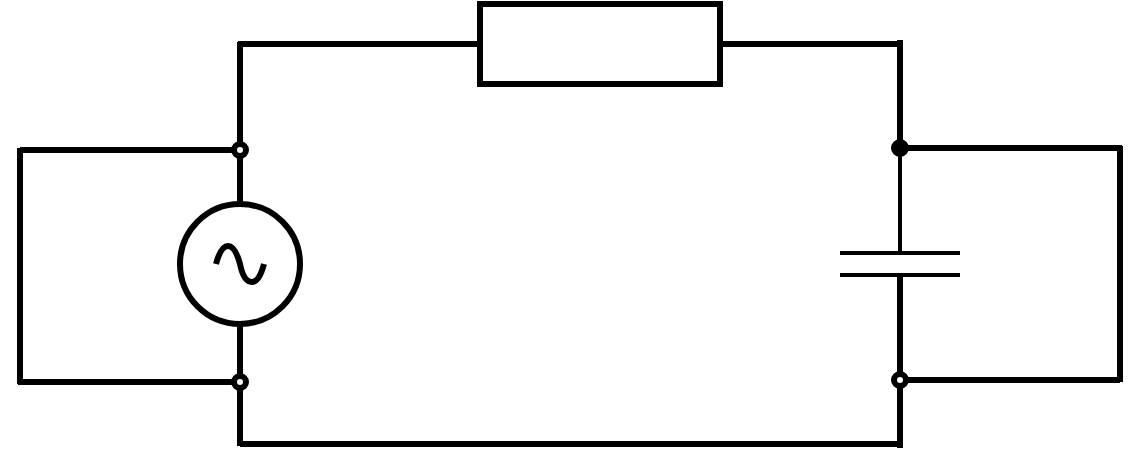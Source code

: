 <mxfile version="14.6.13" type="github">
  <diagram id="f1tBtcJ50UlOxQukmI69" name="Page-1">
    <mxGraphModel dx="946" dy="557" grid="1" gridSize="10" guides="1" tooltips="1" connect="1" arrows="1" fold="1" page="1" pageScale="1" pageWidth="827" pageHeight="1169" math="0" shadow="0">
      <root>
        <mxCell id="0" />
        <mxCell id="1" parent="0" />
        <mxCell id="UIJCsC1O3rKOgPvQXzIZ-5" style="edgeStyle=none;rounded=0;orthogonalLoop=1;jettySize=auto;html=1;endArrow=none;endFill=0;strokeWidth=3;" parent="1" edge="1">
          <mxGeometry relative="1" as="geometry">
            <mxPoint x="230" y="99" as="targetPoint" />
            <mxPoint x="230" y="151" as="sourcePoint" />
          </mxGeometry>
        </mxCell>
        <mxCell id="UIJCsC1O3rKOgPvQXzIZ-7" style="edgeStyle=none;rounded=0;orthogonalLoop=1;jettySize=auto;html=1;endArrow=none;endFill=0;strokeWidth=3;" parent="1" edge="1">
          <mxGeometry relative="1" as="geometry">
            <mxPoint x="230" y="301" as="targetPoint" />
            <mxPoint x="230" y="271" as="sourcePoint" />
          </mxGeometry>
        </mxCell>
        <mxCell id="MJ-EbBg76eqFfNDMQMZW-9" style="edgeStyle=orthogonalEdgeStyle;rounded=0;orthogonalLoop=1;jettySize=auto;html=1;exitX=0.5;exitY=0;exitDx=0;exitDy=0;exitPerimeter=0;startArrow=none;startFill=0;endArrow=none;endFill=0;targetPerimeterSpacing=0;strokeWidth=3;" edge="1" parent="1" source="UIJCsC1O3rKOgPvQXzIZ-1">
          <mxGeometry relative="1" as="geometry">
            <mxPoint x="230" y="157" as="targetPoint" />
          </mxGeometry>
        </mxCell>
        <mxCell id="MJ-EbBg76eqFfNDMQMZW-10" style="edgeStyle=orthogonalEdgeStyle;rounded=0;orthogonalLoop=1;jettySize=auto;html=1;exitX=0.5;exitY=1;exitDx=0;exitDy=0;exitPerimeter=0;startArrow=none;startFill=0;endArrow=none;endFill=0;targetPerimeterSpacing=0;strokeWidth=3;" edge="1" parent="1" source="UIJCsC1O3rKOgPvQXzIZ-1">
          <mxGeometry relative="1" as="geometry">
            <mxPoint x="230" y="265" as="targetPoint" />
          </mxGeometry>
        </mxCell>
        <mxCell id="UIJCsC1O3rKOgPvQXzIZ-1" value="" style="pointerEvents=1;verticalLabelPosition=bottom;shadow=0;dashed=0;align=center;html=1;verticalAlign=top;shape=mxgraph.electrical.signal_sources.source;aspect=fixed;points=[[0.5,0,0],[1,0.5,0],[0.5,1,0],[0,0.5,0]];elSignalType=ac;strokeWidth=3;" parent="1" vertex="1">
          <mxGeometry x="200" y="180" width="60" height="60" as="geometry" />
        </mxCell>
        <mxCell id="UIJCsC1O3rKOgPvQXzIZ-6" style="edgeStyle=none;rounded=0;orthogonalLoop=1;jettySize=auto;html=1;exitX=0;exitY=0.5;exitDx=0;exitDy=0;endArrow=none;endFill=0;strokeWidth=3;" parent="1" source="UIJCsC1O3rKOgPvQXzIZ-2" edge="1">
          <mxGeometry relative="1" as="geometry">
            <mxPoint x="229" y="100" as="targetPoint" />
          </mxGeometry>
        </mxCell>
        <mxCell id="UIJCsC1O3rKOgPvQXzIZ-11" style="edgeStyle=none;rounded=0;orthogonalLoop=1;jettySize=auto;html=1;exitX=1;exitY=0.5;exitDx=0;exitDy=0;endArrow=none;endFill=0;strokeWidth=3;" parent="1" source="UIJCsC1O3rKOgPvQXzIZ-2" edge="1">
          <mxGeometry relative="1" as="geometry">
            <mxPoint x="560" y="100" as="targetPoint" />
          </mxGeometry>
        </mxCell>
        <mxCell id="UIJCsC1O3rKOgPvQXzIZ-2" value="" style="rounded=0;whiteSpace=wrap;html=1;strokeWidth=3;" parent="1" vertex="1">
          <mxGeometry x="350" y="80" width="120" height="40" as="geometry" />
        </mxCell>
        <mxCell id="UIJCsC1O3rKOgPvQXzIZ-12" style="edgeStyle=none;rounded=0;orthogonalLoop=1;jettySize=auto;html=1;endArrow=none;endFill=0;strokeWidth=3;" parent="1" edge="1">
          <mxGeometry relative="1" as="geometry">
            <mxPoint x="560" y="98" as="targetPoint" />
            <mxPoint x="560" y="156" as="sourcePoint" />
          </mxGeometry>
        </mxCell>
        <mxCell id="UIJCsC1O3rKOgPvQXzIZ-13" style="edgeStyle=none;rounded=0;orthogonalLoop=1;jettySize=auto;html=1;endArrow=none;endFill=0;strokeWidth=3;" parent="1" edge="1">
          <mxGeometry relative="1" as="geometry">
            <mxPoint x="560" y="302" as="targetPoint" />
            <mxPoint x="560" y="271" as="sourcePoint" />
          </mxGeometry>
        </mxCell>
        <mxCell id="UIJCsC1O3rKOgPvQXzIZ-8" value="" style="pointerEvents=1;verticalLabelPosition=bottom;shadow=0;dashed=0;align=center;html=1;verticalAlign=top;shape=mxgraph.electrical.capacitors.capacitor_1;rotation=90;strokeWidth=2;" parent="1" vertex="1">
          <mxGeometry x="505" y="180" width="110" height="60" as="geometry" />
        </mxCell>
        <mxCell id="UIJCsC1O3rKOgPvQXzIZ-17" style="edgeStyle=none;rounded=0;orthogonalLoop=1;jettySize=auto;html=1;endArrow=none;endFill=0;strokeWidth=3;" parent="1" edge="1">
          <mxGeometry relative="1" as="geometry">
            <mxPoint x="560" y="300" as="targetPoint" />
            <mxPoint x="230" y="300" as="sourcePoint" />
          </mxGeometry>
        </mxCell>
        <mxCell id="UIJCsC1O3rKOgPvQXzIZ-18" style="edgeStyle=none;rounded=0;orthogonalLoop=1;jettySize=auto;html=1;exitX=1;exitY=0.5;exitDx=0;exitDy=0;exitPerimeter=0;entryX=0.55;entryY=0.5;entryDx=0;entryDy=0;entryPerimeter=0;endArrow=none;endFill=0;strokeWidth=3;" parent="1" source="UIJCsC1O3rKOgPvQXzIZ-8" target="UIJCsC1O3rKOgPvQXzIZ-8" edge="1">
          <mxGeometry relative="1" as="geometry" />
        </mxCell>
        <mxCell id="MJ-EbBg76eqFfNDMQMZW-3" value="" style="endArrow=oval;html=1;strokeWidth=3;targetPerimeterSpacing=0;edgeStyle=orthogonalEdgeStyle;endFill=0;" edge="1" parent="1">
          <mxGeometry width="50" height="50" relative="1" as="geometry">
            <mxPoint x="120" y="153" as="sourcePoint" />
            <mxPoint x="230" y="153" as="targetPoint" />
          </mxGeometry>
        </mxCell>
        <mxCell id="MJ-EbBg76eqFfNDMQMZW-6" value="" style="endArrow=none;html=1;targetPerimeterSpacing=0;strokeWidth=3;" edge="1" parent="1">
          <mxGeometry width="50" height="50" relative="1" as="geometry">
            <mxPoint x="120" y="270" as="sourcePoint" />
            <mxPoint x="120" y="152" as="targetPoint" />
          </mxGeometry>
        </mxCell>
        <mxCell id="MJ-EbBg76eqFfNDMQMZW-7" value="" style="endArrow=oval;html=1;targetPerimeterSpacing=0;strokeWidth=3;endFill=0;" edge="1" parent="1">
          <mxGeometry width="50" height="50" relative="1" as="geometry">
            <mxPoint x="119" y="269" as="sourcePoint" />
            <mxPoint x="230" y="269" as="targetPoint" />
          </mxGeometry>
        </mxCell>
        <mxCell id="MJ-EbBg76eqFfNDMQMZW-17" value="" style="group;rotation=-90;" vertex="1" connectable="0" parent="1">
          <mxGeometry x="560.0" y="151" width="111.0" height="118" as="geometry" />
        </mxCell>
        <mxCell id="MJ-EbBg76eqFfNDMQMZW-14" value="" style="endArrow=oval;html=1;strokeWidth=3;edgeStyle=orthogonalEdgeStyle;endFill=0;targetPerimeterSpacing=0;" edge="1" parent="MJ-EbBg76eqFfNDMQMZW-17">
          <mxGeometry width="50" height="50" relative="1" as="geometry">
            <mxPoint x="110" y="117" as="sourcePoint" />
            <mxPoint y="117" as="targetPoint" />
          </mxGeometry>
        </mxCell>
        <mxCell id="MJ-EbBg76eqFfNDMQMZW-15" value="" style="endArrow=none;html=1;strokeWidth=3;targetPerimeterSpacing=0;" edge="1" parent="MJ-EbBg76eqFfNDMQMZW-17">
          <mxGeometry width="50" height="50" relative="1" as="geometry">
            <mxPoint x="110" as="sourcePoint" />
            <mxPoint x="110" y="118" as="targetPoint" />
          </mxGeometry>
        </mxCell>
        <mxCell id="MJ-EbBg76eqFfNDMQMZW-16" value="" style="endArrow=oval;html=1;strokeWidth=3;endFill=0;targetPerimeterSpacing=0;" edge="1" parent="MJ-EbBg76eqFfNDMQMZW-17">
          <mxGeometry width="50" height="50" relative="1" as="geometry">
            <mxPoint x="111" y="1" as="sourcePoint" />
            <mxPoint y="1" as="targetPoint" />
          </mxGeometry>
        </mxCell>
      </root>
    </mxGraphModel>
  </diagram>
</mxfile>

